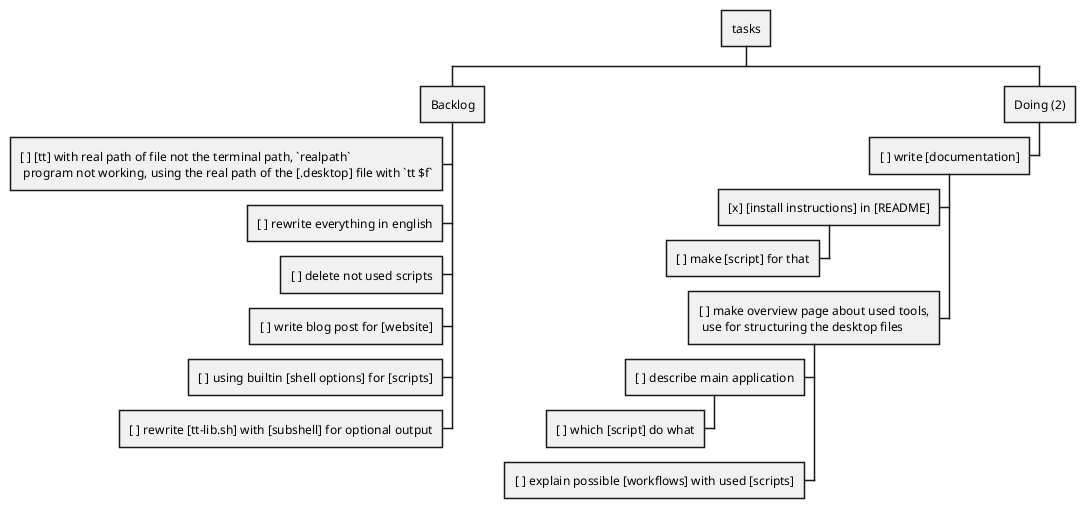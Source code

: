 @startwbs
+ tasks
 + Backlog
  - [ ] [tt] with real path of file not the terminal path, `realpath` \n program not working, using the real path of the [.desktop] file with `tt $f`
  - [ ] rewrite everything in english
  - [ ] delete not used scripts
  - [ ] write blog post for [website]
  - [ ] using builtin [shell options] for [scripts]
  - [ ] rewrite [tt-lib.sh] with [subshell] for optional output
 + Doing (2)
  - [ ] write [documentation]
   - [x] [install instructions] in [README]
    - [ ] make [script] for that
   - [ ] make overview page about used tools,\n use for structuring the desktop files
    - [ ] describe main application
     - [ ] which [script] do what
    - [ ] explain possible [workflows] with used [scripts]
@endwbs
